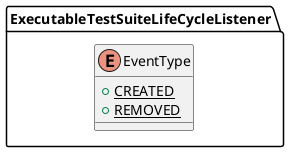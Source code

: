 @startuml

    enum ExecutableTestSuiteLifeCycleListener.EventType [[ExecutableTestSuiteLifeCycleListener.EventType.html]] {
        {static} +CREATED
        {static} +REMOVED
    }

@enduml
